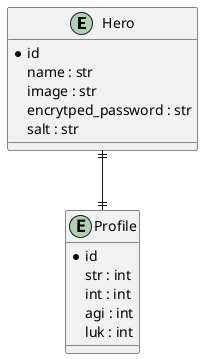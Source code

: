 @startuml

entity Hero {
    * id
    name : str
    image : str
    encrytped_password : str
    salt : str
}

entity Profile {
    * id
    str : int
    int : int
    agi : int
    luk : int
}


Hero ||--|| Profile


@enduml
